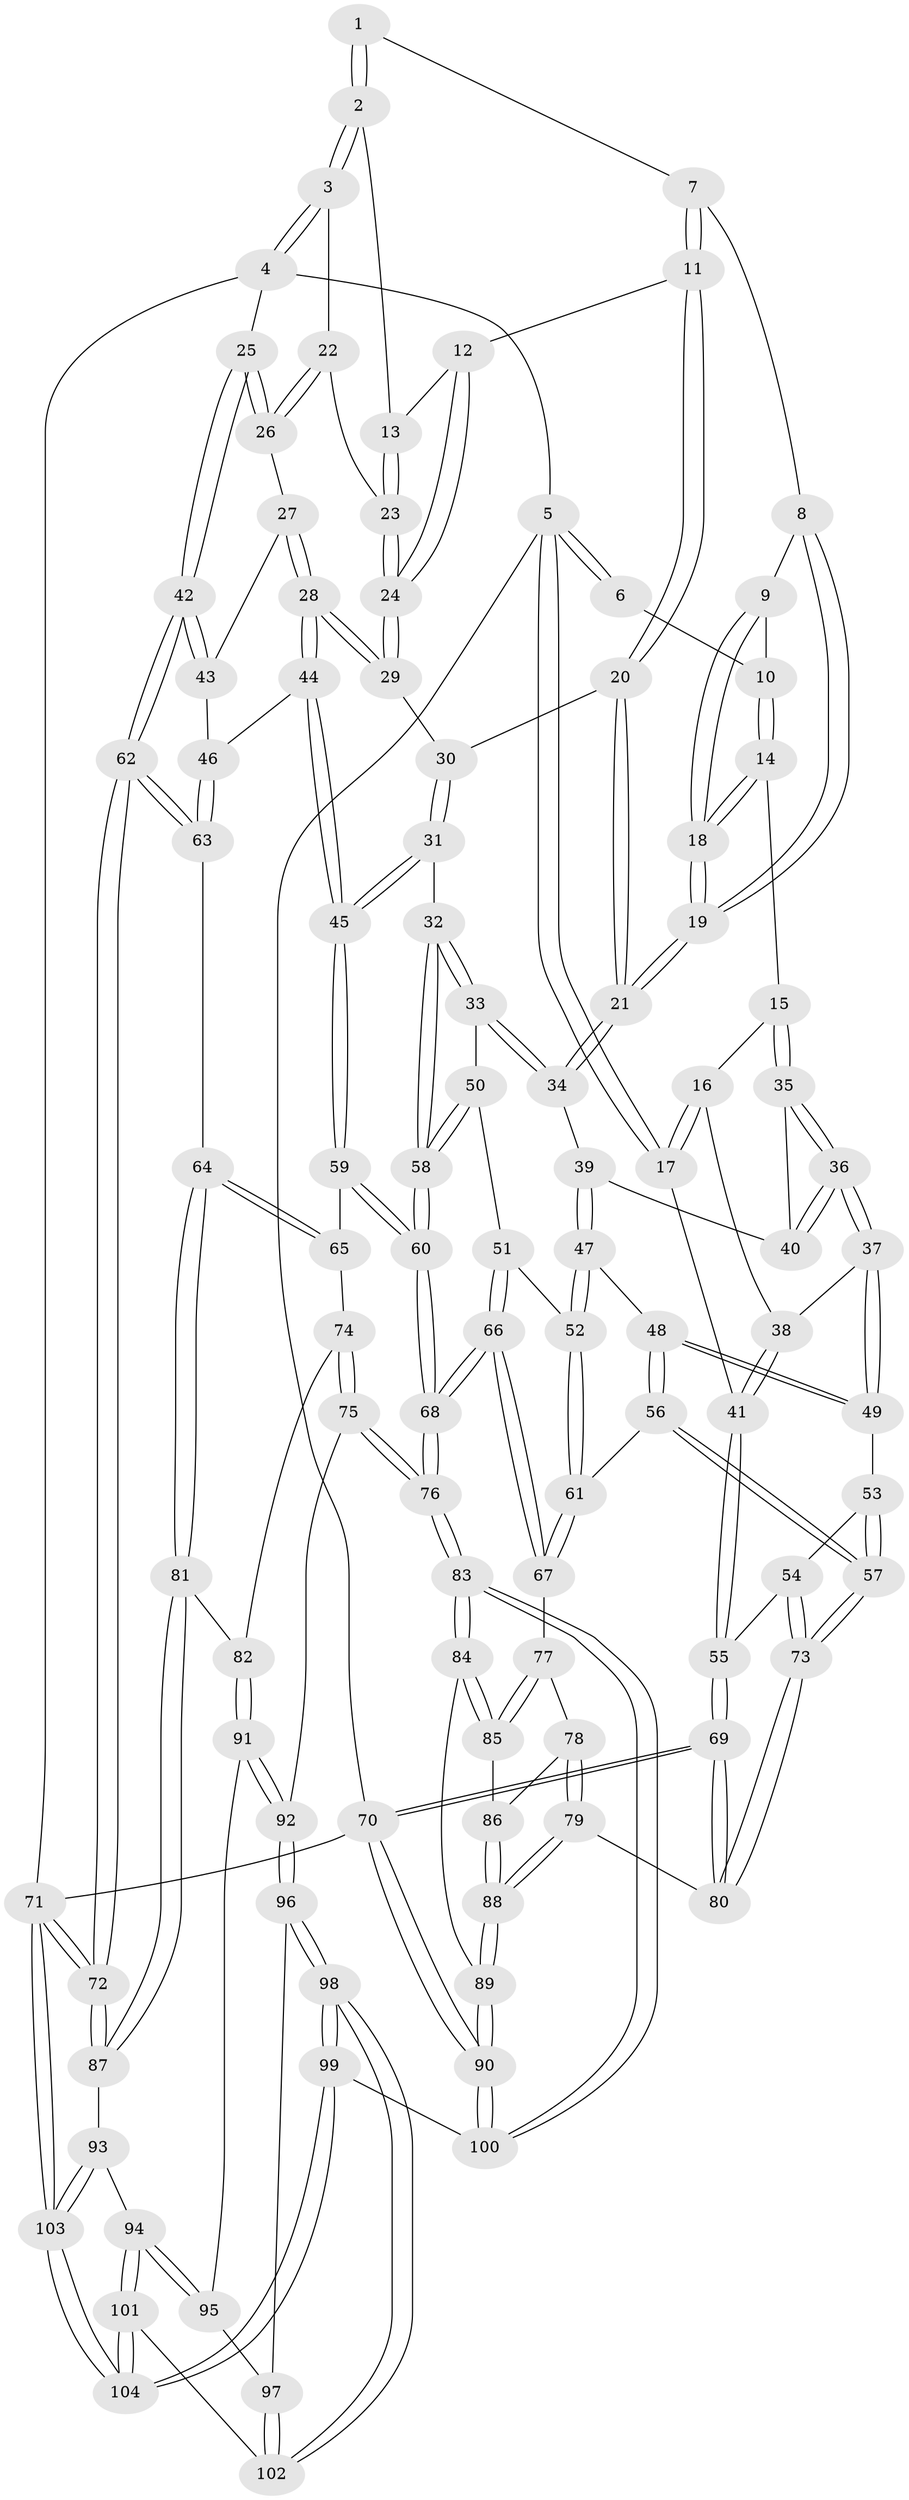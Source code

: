 // coarse degree distribution, {3: 0.12698412698412698, 5: 0.2857142857142857, 6: 0.12698412698412698, 4: 0.4444444444444444, 2: 0.015873015873015872}
// Generated by graph-tools (version 1.1) at 2025/24/03/03/25 07:24:37]
// undirected, 104 vertices, 257 edges
graph export_dot {
graph [start="1"]
  node [color=gray90,style=filled];
  1 [pos="+0.43534003497683227+0"];
  2 [pos="+0.8670305393219057+0"];
  3 [pos="+1+0"];
  4 [pos="+1+0"];
  5 [pos="+0+0"];
  6 [pos="+0.20453254909794688+0"];
  7 [pos="+0.45567115271702613+0"];
  8 [pos="+0.42193245622785613+0.05334818638729048"];
  9 [pos="+0.32049826273307896+0.059620522001910314"];
  10 [pos="+0.2595967525355275+0.010118237043560152"];
  11 [pos="+0.6060632521939806+0.14008427190832376"];
  12 [pos="+0.6989464420838554+0.03050924601499722"];
  13 [pos="+0.8046040464467706+0"];
  14 [pos="+0.19949330472087237+0.19799955475035041"];
  15 [pos="+0.18240935653498003+0.20309417065530996"];
  16 [pos="+0.1051719722231561+0.17714765943664618"];
  17 [pos="+0+0"];
  18 [pos="+0.373505755355175+0.2353907546518858"];
  19 [pos="+0.4116165173438797+0.25282324478900947"];
  20 [pos="+0.5953351288682571+0.17760581147652169"];
  21 [pos="+0.43042919805317537+0.2709372083692591"];
  22 [pos="+0.9315311306279528+0.19094709772263135"];
  23 [pos="+0.8271517622966531+0.1742258278386394"];
  24 [pos="+0.7850186859277223+0.27141403073951753"];
  25 [pos="+1+0.25192136925910424"];
  26 [pos="+0.9694820552843807+0.2508303302452433"];
  27 [pos="+0.9134540949208929+0.29293287575633925"];
  28 [pos="+0.7877344782271639+0.2999568259212425"];
  29 [pos="+0.7805128152749808+0.2834499881968487"];
  30 [pos="+0.6279362289529824+0.20466062192017867"];
  31 [pos="+0.6419155397750094+0.4167268044873117"];
  32 [pos="+0.5466782794914076+0.4267050172740438"];
  33 [pos="+0.5289839446333271+0.41369734595169605"];
  34 [pos="+0.430483313713071+0.2781771612607259"];
  35 [pos="+0.1784221279958307+0.24294736638044384"];
  36 [pos="+0.13868871191753152+0.39503250407109675"];
  37 [pos="+0.13264676835321274+0.40706206435407455"];
  38 [pos="+0.05013522500930124+0.30968362120205173"];
  39 [pos="+0.34513592945171373+0.38148161603285163"];
  40 [pos="+0.25072068236299627+0.3560260212665213"];
  41 [pos="+0+0.39196489536117946"];
  42 [pos="+1+0.47782499103009973"];
  43 [pos="+0.9456099700752457+0.3775639496856978"];
  44 [pos="+0.7600206573014399+0.4347071668600152"];
  45 [pos="+0.7592112890822738+0.43534746388818724"];
  46 [pos="+0.8450735654019627+0.45577149303759823"];
  47 [pos="+0.31676106725097203+0.44581926297699054"];
  48 [pos="+0.27541485115614106+0.46311085681534203"];
  49 [pos="+0.13072444445390866+0.418130702177748"];
  50 [pos="+0.43166614376491863+0.4996665359547644"];
  51 [pos="+0.387675372630933+0.5228329638658953"];
  52 [pos="+0.3703340597476982+0.5170406998824262"];
  53 [pos="+0.12224167740325764+0.4264214137191501"];
  54 [pos="+0+0.5033940161510755"];
  55 [pos="+0+0.4916455217641691"];
  56 [pos="+0.223738441805881+0.600720341044161"];
  57 [pos="+0.20414036106470543+0.611752970499482"];
  58 [pos="+0.549996939691844+0.6046910598291796"];
  59 [pos="+0.7403806319589732+0.532958118520364"];
  60 [pos="+0.5510615512275613+0.6157037789297188"];
  61 [pos="+0.314771350335248+0.6116046058465615"];
  62 [pos="+1+0.6057876434703904"];
  63 [pos="+1+0.5951353825188217"];
  64 [pos="+0.9584800083521112+0.6253202475303282"];
  65 [pos="+0.763858640633683+0.5913591759684758"];
  66 [pos="+0.5005801929351035+0.6792673122555424"];
  67 [pos="+0.37392133714439996+0.6725190549184089"];
  68 [pos="+0.5211199513708819+0.6872991919958822"];
  69 [pos="+0+1"];
  70 [pos="+0+1"];
  71 [pos="+1+1"];
  72 [pos="+1+0.7902682330114839"];
  73 [pos="+0.15319287754808136+0.6716704714610254"];
  74 [pos="+0.7513165178153844+0.664844325791416"];
  75 [pos="+0.5479601282812828+0.7212884527166832"];
  76 [pos="+0.5320940672070671+0.7136558465973829"];
  77 [pos="+0.3561031466707757+0.6886824928670263"];
  78 [pos="+0.23775339874674484+0.7096071044510418"];
  79 [pos="+0.16386895488528616+0.6969715475290446"];
  80 [pos="+0.1531071895435544+0.6833082194028522"];
  81 [pos="+0.8283046844841845+0.7456028567077779"];
  82 [pos="+0.8084419620084037+0.7496669735276953"];
  83 [pos="+0.43265018132590405+0.8612276259915553"];
  84 [pos="+0.3523398624039137+0.8216312314071751"];
  85 [pos="+0.3235180257331931+0.7644100624052172"];
  86 [pos="+0.31234842866351625+0.7628963124449789"];
  87 [pos="+1+0.8606327314917414"];
  88 [pos="+0.20218792510834654+0.820770051184308"];
  89 [pos="+0.20592043584794034+0.8547789819689245"];
  90 [pos="+0.0730308040672377+1"];
  91 [pos="+0.7980761038527597+0.7672992077483753"];
  92 [pos="+0.5711411147520981+0.7455294133283232"];
  93 [pos="+0.9883905886215897+0.8726053574217867"];
  94 [pos="+0.9518447930227963+0.8857607270437357"];
  95 [pos="+0.7895688699950378+0.7963360022339813"];
  96 [pos="+0.5970680568924398+0.7837901283657143"];
  97 [pos="+0.7876909910601506+0.8008826408537519"];
  98 [pos="+0.6790945550441206+0.9395122337527455"];
  99 [pos="+0.586817383742343+1"];
  100 [pos="+0.41979249727480744+1"];
  101 [pos="+0.8693572326246022+0.9243357943109379"];
  102 [pos="+0.7660627500931158+0.8849776815732074"];
  103 [pos="+0.856518859314943+1"];
  104 [pos="+0.8517920742915204+1"];
  1 -- 2;
  1 -- 2;
  1 -- 7;
  2 -- 3;
  2 -- 3;
  2 -- 13;
  3 -- 4;
  3 -- 4;
  3 -- 22;
  4 -- 5;
  4 -- 25;
  4 -- 71;
  5 -- 6;
  5 -- 6;
  5 -- 17;
  5 -- 17;
  5 -- 70;
  6 -- 10;
  7 -- 8;
  7 -- 11;
  7 -- 11;
  8 -- 9;
  8 -- 19;
  8 -- 19;
  9 -- 10;
  9 -- 18;
  9 -- 18;
  10 -- 14;
  10 -- 14;
  11 -- 12;
  11 -- 20;
  11 -- 20;
  12 -- 13;
  12 -- 24;
  12 -- 24;
  13 -- 23;
  13 -- 23;
  14 -- 15;
  14 -- 18;
  14 -- 18;
  15 -- 16;
  15 -- 35;
  15 -- 35;
  16 -- 17;
  16 -- 17;
  16 -- 38;
  17 -- 41;
  18 -- 19;
  18 -- 19;
  19 -- 21;
  19 -- 21;
  20 -- 21;
  20 -- 21;
  20 -- 30;
  21 -- 34;
  21 -- 34;
  22 -- 23;
  22 -- 26;
  22 -- 26;
  23 -- 24;
  23 -- 24;
  24 -- 29;
  24 -- 29;
  25 -- 26;
  25 -- 26;
  25 -- 42;
  25 -- 42;
  26 -- 27;
  27 -- 28;
  27 -- 28;
  27 -- 43;
  28 -- 29;
  28 -- 29;
  28 -- 44;
  28 -- 44;
  29 -- 30;
  30 -- 31;
  30 -- 31;
  31 -- 32;
  31 -- 45;
  31 -- 45;
  32 -- 33;
  32 -- 33;
  32 -- 58;
  32 -- 58;
  33 -- 34;
  33 -- 34;
  33 -- 50;
  34 -- 39;
  35 -- 36;
  35 -- 36;
  35 -- 40;
  36 -- 37;
  36 -- 37;
  36 -- 40;
  36 -- 40;
  37 -- 38;
  37 -- 49;
  37 -- 49;
  38 -- 41;
  38 -- 41;
  39 -- 40;
  39 -- 47;
  39 -- 47;
  41 -- 55;
  41 -- 55;
  42 -- 43;
  42 -- 43;
  42 -- 62;
  42 -- 62;
  43 -- 46;
  44 -- 45;
  44 -- 45;
  44 -- 46;
  45 -- 59;
  45 -- 59;
  46 -- 63;
  46 -- 63;
  47 -- 48;
  47 -- 52;
  47 -- 52;
  48 -- 49;
  48 -- 49;
  48 -- 56;
  48 -- 56;
  49 -- 53;
  50 -- 51;
  50 -- 58;
  50 -- 58;
  51 -- 52;
  51 -- 66;
  51 -- 66;
  52 -- 61;
  52 -- 61;
  53 -- 54;
  53 -- 57;
  53 -- 57;
  54 -- 55;
  54 -- 73;
  54 -- 73;
  55 -- 69;
  55 -- 69;
  56 -- 57;
  56 -- 57;
  56 -- 61;
  57 -- 73;
  57 -- 73;
  58 -- 60;
  58 -- 60;
  59 -- 60;
  59 -- 60;
  59 -- 65;
  60 -- 68;
  60 -- 68;
  61 -- 67;
  61 -- 67;
  62 -- 63;
  62 -- 63;
  62 -- 72;
  62 -- 72;
  63 -- 64;
  64 -- 65;
  64 -- 65;
  64 -- 81;
  64 -- 81;
  65 -- 74;
  66 -- 67;
  66 -- 67;
  66 -- 68;
  66 -- 68;
  67 -- 77;
  68 -- 76;
  68 -- 76;
  69 -- 70;
  69 -- 70;
  69 -- 80;
  69 -- 80;
  70 -- 90;
  70 -- 90;
  70 -- 71;
  71 -- 72;
  71 -- 72;
  71 -- 103;
  71 -- 103;
  72 -- 87;
  72 -- 87;
  73 -- 80;
  73 -- 80;
  74 -- 75;
  74 -- 75;
  74 -- 82;
  75 -- 76;
  75 -- 76;
  75 -- 92;
  76 -- 83;
  76 -- 83;
  77 -- 78;
  77 -- 85;
  77 -- 85;
  78 -- 79;
  78 -- 79;
  78 -- 86;
  79 -- 80;
  79 -- 88;
  79 -- 88;
  81 -- 82;
  81 -- 87;
  81 -- 87;
  82 -- 91;
  82 -- 91;
  83 -- 84;
  83 -- 84;
  83 -- 100;
  83 -- 100;
  84 -- 85;
  84 -- 85;
  84 -- 89;
  85 -- 86;
  86 -- 88;
  86 -- 88;
  87 -- 93;
  88 -- 89;
  88 -- 89;
  89 -- 90;
  89 -- 90;
  90 -- 100;
  90 -- 100;
  91 -- 92;
  91 -- 92;
  91 -- 95;
  92 -- 96;
  92 -- 96;
  93 -- 94;
  93 -- 103;
  93 -- 103;
  94 -- 95;
  94 -- 95;
  94 -- 101;
  94 -- 101;
  95 -- 97;
  96 -- 97;
  96 -- 98;
  96 -- 98;
  97 -- 102;
  97 -- 102;
  98 -- 99;
  98 -- 99;
  98 -- 102;
  98 -- 102;
  99 -- 100;
  99 -- 104;
  99 -- 104;
  101 -- 102;
  101 -- 104;
  101 -- 104;
  103 -- 104;
  103 -- 104;
}
